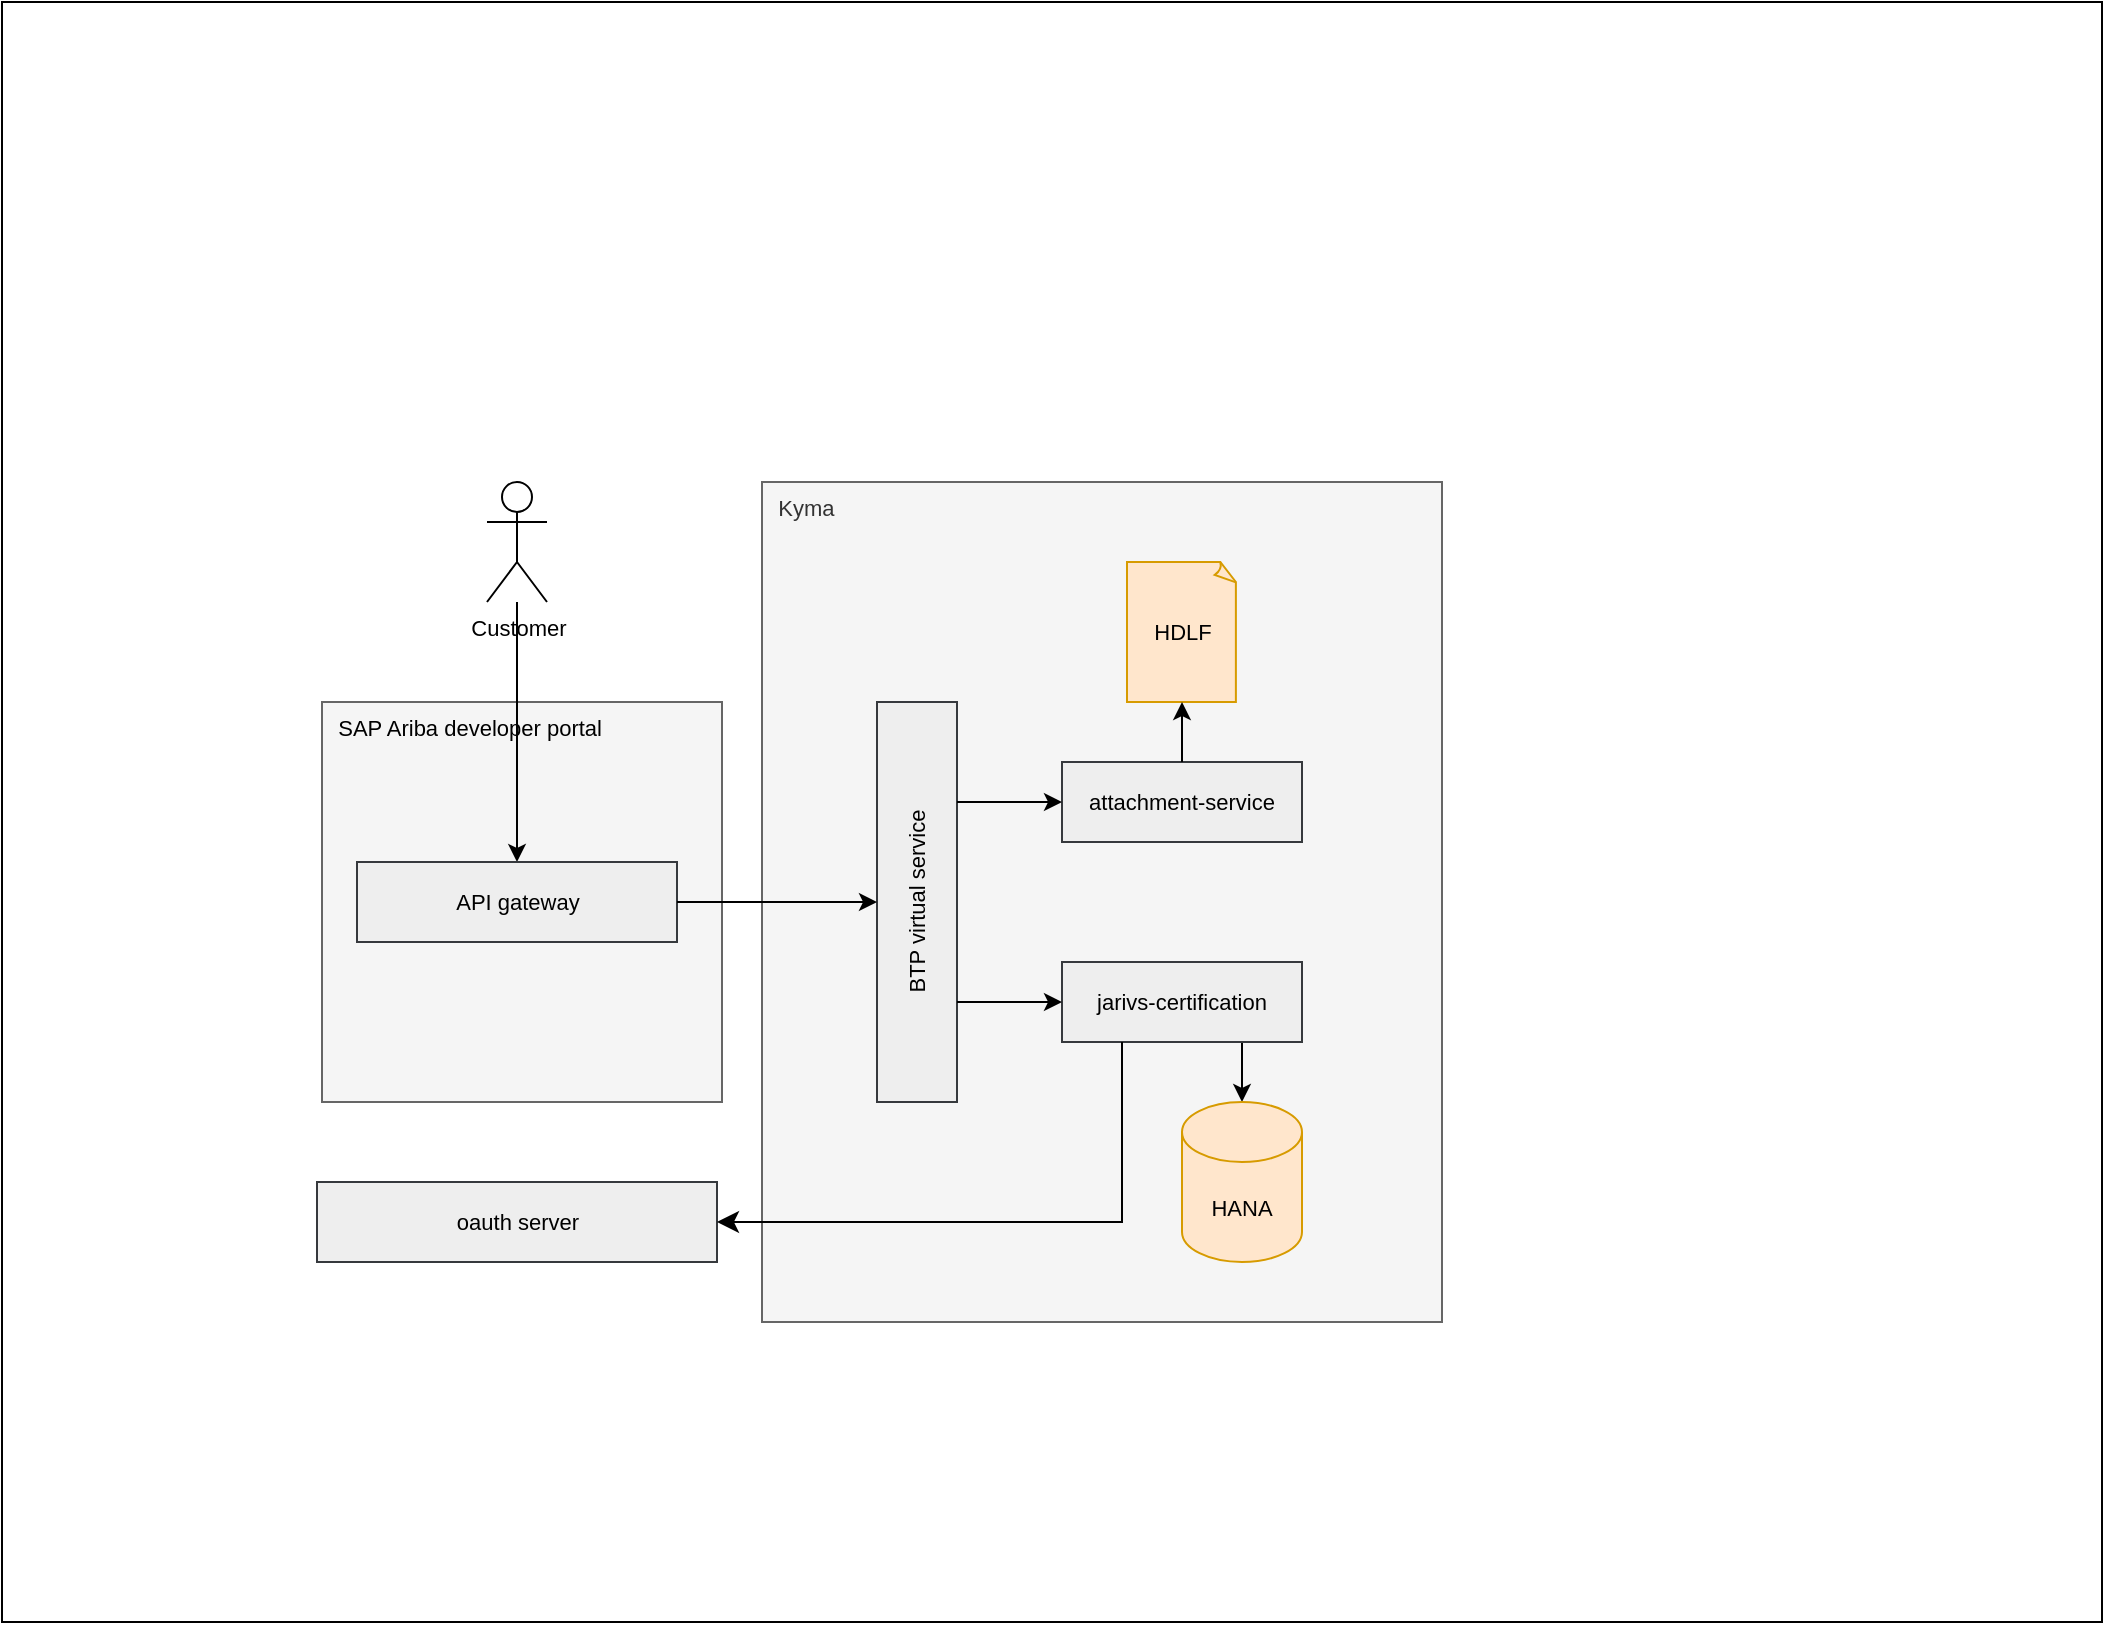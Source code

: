 <mxfile version="24.6.2" type="github" pages="3">
  <diagram name="Page-1" id="vyL-CtyDRpOXDLv7MlMt">
    <mxGraphModel dx="1005" dy="616" grid="1" gridSize="10" guides="1" tooltips="1" connect="1" arrows="1" fold="1" page="1" pageScale="1" pageWidth="827" pageHeight="1169" math="0" shadow="0">
      <root>
        <mxCell id="0" />
        <mxCell id="1" parent="0" />
        <mxCell id="iYAgd23QkWn7arQqlafB-11" value="" style="rounded=0;whiteSpace=wrap;html=1;fontSize=11;" parent="1" vertex="1">
          <mxGeometry x="20" y="20" width="1050" height="810" as="geometry" />
        </mxCell>
        <mxCell id="iYAgd23QkWn7arQqlafB-10" value="&lt;span style=&quot;color: rgb(0, 0, 0); text-align: center;&quot;&gt;&amp;nbsp; SAP Ariba developer portal&lt;/span&gt;" style="rounded=0;whiteSpace=wrap;html=1;fillColor=#f5f5f5;fontColor=#333333;strokeColor=#666666;fontSize=11;align=left;verticalAlign=top;" parent="1" vertex="1">
          <mxGeometry x="180" y="370" width="200" height="200" as="geometry" />
        </mxCell>
        <mxCell id="iYAgd23QkWn7arQqlafB-9" value="&amp;nbsp; Kyma" style="rounded=0;whiteSpace=wrap;html=1;fillColor=#f5f5f5;fontColor=#333333;strokeColor=#666666;align=left;verticalAlign=top;fontSize=11;" parent="1" vertex="1">
          <mxGeometry x="400" y="260" width="340" height="420" as="geometry" />
        </mxCell>
        <mxCell id="-BITDbwhIyWiTn7qBVVS-2" value="BTP virtual service" style="rounded=0;whiteSpace=wrap;html=1;fillColor=#eeeeee;strokeColor=#36393d;rotation=-90;fontSize=11;" parent="1" vertex="1">
          <mxGeometry x="377.5" y="450" width="200" height="40" as="geometry" />
        </mxCell>
        <mxCell id="qJoDDVtYu1-aOHiZJFxF-1" style="edgeStyle=orthogonalEdgeStyle;rounded=0;orthogonalLoop=1;jettySize=auto;html=1;exitX=0.75;exitY=1;exitDx=0;exitDy=0;" edge="1" parent="1" source="-BITDbwhIyWiTn7qBVVS-3" target="-BITDbwhIyWiTn7qBVVS-4">
          <mxGeometry relative="1" as="geometry" />
        </mxCell>
        <mxCell id="-BITDbwhIyWiTn7qBVVS-3" value="jarivs-certification" style="rounded=0;whiteSpace=wrap;html=1;fillColor=#eeeeee;strokeColor=#36393d;fontSize=11;" parent="1" vertex="1">
          <mxGeometry x="550" y="500" width="120" height="40" as="geometry" />
        </mxCell>
        <mxCell id="-BITDbwhIyWiTn7qBVVS-4" value="HANA" style="shape=cylinder3;whiteSpace=wrap;html=1;boundedLbl=1;backgroundOutline=1;size=15;fillColor=#ffe6cc;strokeColor=#d79b00;fontSize=11;" parent="1" vertex="1">
          <mxGeometry x="610" y="570" width="60" height="80" as="geometry" />
        </mxCell>
        <mxCell id="-BITDbwhIyWiTn7qBVVS-5" value="Customer" style="shape=umlActor;verticalLabelPosition=bottom;verticalAlign=top;html=1;outlineConnect=0;fontSize=11;" parent="1" vertex="1">
          <mxGeometry x="262.5" y="260" width="30" height="60" as="geometry" />
        </mxCell>
        <mxCell id="-BITDbwhIyWiTn7qBVVS-7" value="attachment-service" style="rounded=0;whiteSpace=wrap;html=1;fillColor=#eeeeee;strokeColor=#36393d;fontSize=11;" parent="1" vertex="1">
          <mxGeometry x="550" y="400" width="120" height="40" as="geometry" />
        </mxCell>
        <mxCell id="iYAgd23QkWn7arQqlafB-6" value="HDLF" style="whiteSpace=wrap;html=1;shape=mxgraph.basic.document;fillColor=#ffe6cc;strokeColor=#d79b00;fontSize=11;" parent="1" vertex="1">
          <mxGeometry x="582.5" y="300" width="55" height="70" as="geometry" />
        </mxCell>
        <mxCell id="iYAgd23QkWn7arQqlafB-17" value="" style="endArrow=classic;html=1;rounded=0;exitX=0.5;exitY=0;exitDx=0;exitDy=0;entryX=0.5;entryY=1;entryDx=0;entryDy=0;entryPerimeter=0;fontSize=11;" parent="1" source="-BITDbwhIyWiTn7qBVVS-7" target="iYAgd23QkWn7arQqlafB-6" edge="1">
          <mxGeometry width="50" height="50" relative="1" as="geometry">
            <mxPoint x="880" y="390" as="sourcePoint" />
            <mxPoint x="930" y="340" as="targetPoint" />
          </mxGeometry>
        </mxCell>
        <mxCell id="Pi9CclOTfzIl4nDfd27X-1" value="" style="endArrow=classic;html=1;rounded=0;entryX=0.5;entryY=0;entryDx=0;entryDy=0;fontSize=11;" parent="1" source="-BITDbwhIyWiTn7qBVVS-5" target="dCfUK8AHXp1IfA5q_SpH-2" edge="1">
          <mxGeometry width="50" height="50" relative="1" as="geometry">
            <mxPoint x="265" y="300" as="sourcePoint" />
            <mxPoint x="310" y="320" as="targetPoint" />
          </mxGeometry>
        </mxCell>
        <mxCell id="FEg7Aq-mBTjCcV6Ur3Fm-6" value="oauth server" style="rounded=0;whiteSpace=wrap;html=1;fillColor=#eeeeee;strokeColor=#36393d;fontSize=11;" parent="1" vertex="1">
          <mxGeometry x="177.5" y="610" width="200" height="40" as="geometry" />
        </mxCell>
        <mxCell id="FEg7Aq-mBTjCcV6Ur3Fm-7" value="" style="endArrow=classic;html=1;rounded=0;endSize=8;startSize=8;exitX=0.25;exitY=1;exitDx=0;exitDy=0;entryX=1;entryY=0.5;entryDx=0;entryDy=0;fontSize=11;edgeStyle=orthogonalEdgeStyle;" parent="1" source="-BITDbwhIyWiTn7qBVVS-3" target="FEg7Aq-mBTjCcV6Ur3Fm-6" edge="1">
          <mxGeometry width="50" height="50" relative="1" as="geometry">
            <mxPoint x="579" y="570" as="sourcePoint" />
            <mxPoint x="540" y="610" as="targetPoint" />
          </mxGeometry>
        </mxCell>
        <mxCell id="FEg7Aq-mBTjCcV6Ur3Fm-9" value="" style="endArrow=classic;html=1;rounded=0;exitX=0.25;exitY=1;exitDx=0;exitDy=0;entryX=0;entryY=0.5;entryDx=0;entryDy=0;fontSize=11;" parent="1" source="-BITDbwhIyWiTn7qBVVS-2" target="-BITDbwhIyWiTn7qBVVS-3" edge="1">
          <mxGeometry width="50" height="50" relative="1" as="geometry">
            <mxPoint x="639" y="520" as="sourcePoint" />
            <mxPoint x="630" y="460" as="targetPoint" />
          </mxGeometry>
        </mxCell>
        <mxCell id="FEg7Aq-mBTjCcV6Ur3Fm-10" value="" style="endArrow=classic;html=1;rounded=0;exitX=0.75;exitY=1;exitDx=0;exitDy=0;fontSize=11;" parent="1" source="-BITDbwhIyWiTn7qBVVS-2" target="-BITDbwhIyWiTn7qBVVS-7" edge="1">
          <mxGeometry width="50" height="50" relative="1" as="geometry">
            <mxPoint x="639" y="420" as="sourcePoint" />
            <mxPoint x="710" y="360" as="targetPoint" />
          </mxGeometry>
        </mxCell>
        <mxCell id="dCfUK8AHXp1IfA5q_SpH-2" value="API gateway" style="rounded=0;whiteSpace=wrap;html=1;fillColor=#eeeeee;strokeColor=#36393d;fontSize=11;" parent="1" vertex="1">
          <mxGeometry x="197.5" y="450" width="160" height="40" as="geometry" />
        </mxCell>
        <mxCell id="dCfUK8AHXp1IfA5q_SpH-6" value="" style="endArrow=classic;html=1;rounded=0;exitX=1;exitY=0.5;exitDx=0;exitDy=0;entryX=0.5;entryY=0;entryDx=0;entryDy=0;" parent="1" source="dCfUK8AHXp1IfA5q_SpH-2" target="-BITDbwhIyWiTn7qBVVS-2" edge="1">
          <mxGeometry width="50" height="50" relative="1" as="geometry">
            <mxPoint x="380" y="500" as="sourcePoint" />
            <mxPoint x="430" y="450" as="targetPoint" />
          </mxGeometry>
        </mxCell>
      </root>
    </mxGraphModel>
  </diagram>
  <diagram name="Copy of Page-1" id="wGHhBU93DvoVCCRWPVvp">
    <mxGraphModel dx="1728" dy="934" grid="1" gridSize="10" guides="1" tooltips="1" connect="1" arrows="1" fold="1" page="1" pageScale="1" pageWidth="827" pageHeight="1169" math="0" shadow="0">
      <root>
        <mxCell id="bmt3lesXKAqN0z4ecAu0-0" />
        <mxCell id="bmt3lesXKAqN0z4ecAu0-1" parent="bmt3lesXKAqN0z4ecAu0-0" />
        <mxCell id="kiPq1xia5FMM7EdLoJyo-20" value="&amp;nbsp; Phase 2" style="rounded=0;whiteSpace=wrap;html=1;align=left;verticalAlign=top;" vertex="1" parent="bmt3lesXKAqN0z4ecAu0-1">
          <mxGeometry x="40" y="790" width="1120" height="760" as="geometry" />
        </mxCell>
        <mxCell id="kiPq1xia5FMM7EdLoJyo-19" value="" style="rounded=0;whiteSpace=wrap;html=1;dashed=1;dashPattern=8 8;" vertex="1" parent="bmt3lesXKAqN0z4ecAu0-1">
          <mxGeometry x="420" y="850" width="560" height="600" as="geometry" />
        </mxCell>
        <mxCell id="bmt3lesXKAqN0z4ecAu0-2" value="&amp;nbsp; Phase 1" style="rounded=0;whiteSpace=wrap;html=1;fontSize=11;align=left;verticalAlign=top;" vertex="1" parent="bmt3lesXKAqN0z4ecAu0-1">
          <mxGeometry x="40" y="60" width="1050" height="620" as="geometry" />
        </mxCell>
        <mxCell id="bmt3lesXKAqN0z4ecAu0-3" value="" style="rounded=0;whiteSpace=wrap;html=1;fillColor=#f5f5f5;fontColor=#333333;strokeColor=#666666;dashed=1;dashPattern=8 8;fontSize=11;" vertex="1" parent="bmt3lesXKAqN0z4ecAu0-1">
          <mxGeometry x="180" y="230" width="195" height="230" as="geometry" />
        </mxCell>
        <mxCell id="bmt3lesXKAqN0z4ecAu0-4" value="&amp;nbsp; GEN1" style="rounded=0;whiteSpace=wrap;html=1;fillColor=#f5f5f5;fontColor=#333333;strokeColor=#666666;align=left;verticalAlign=top;fontSize=11;" vertex="1" parent="bmt3lesXKAqN0z4ecAu0-1">
          <mxGeometry x="400" y="130" width="450" height="430" as="geometry" />
        </mxCell>
        <mxCell id="bmt3lesXKAqN0z4ecAu0-5" value="SAP Ariba developer portal" style="rounded=0;whiteSpace=wrap;html=1;fillColor=#eeeeee;strokeColor=#36393d;fontSize=11;" vertex="1" parent="bmt3lesXKAqN0z4ecAu0-1">
          <mxGeometry x="220" y="270" width="120" height="40" as="geometry" />
        </mxCell>
        <mxCell id="bmt3lesXKAqN0z4ecAu0-8" value="HANA" style="shape=cylinder3;whiteSpace=wrap;html=1;boundedLbl=1;backgroundOutline=1;size=15;fillColor=#ffe6cc;strokeColor=#d79b00;fontSize=11;" vertex="1" parent="bmt3lesXKAqN0z4ecAu0-1">
          <mxGeometry x="710" y="350" width="60" height="80" as="geometry" />
        </mxCell>
        <mxCell id="bmt3lesXKAqN0z4ecAu0-9" value="Customer" style="shape=umlActor;verticalLabelPosition=bottom;verticalAlign=top;html=1;outlineConnect=0;fontSize=11;" vertex="1" parent="bmt3lesXKAqN0z4ecAu0-1">
          <mxGeometry x="262.5" y="120" width="30" height="60" as="geometry" />
        </mxCell>
        <mxCell id="bmt3lesXKAqN0z4ecAu0-10" value="SAP API portal" style="rounded=0;whiteSpace=wrap;html=1;fillColor=#eeeeee;strokeColor=#36393d;fontSize=11;" vertex="1" parent="bmt3lesXKAqN0z4ecAu0-1">
          <mxGeometry x="220" y="370" width="120" height="40" as="geometry" />
        </mxCell>
        <mxCell id="bmt3lesXKAqN0z4ecAu0-12" value="AN" style="rounded=0;whiteSpace=wrap;html=1;fillColor=#dae8fc;strokeColor=#6c8ebf;rotation=0;fontSize=11;" vertex="1" parent="bmt3lesXKAqN0z4ecAu0-1">
          <mxGeometry x="520" y="240" width="120" height="200" as="geometry" />
        </mxCell>
        <mxCell id="bmt3lesXKAqN0z4ecAu0-13" value="NFS" style="whiteSpace=wrap;html=1;shape=mxgraph.basic.document;fillColor=#ffe6cc;strokeColor=#d79b00;fontSize=11;" vertex="1" parent="bmt3lesXKAqN0z4ecAu0-1">
          <mxGeometry x="715" y="255" width="55" height="70" as="geometry" />
        </mxCell>
        <mxCell id="bmt3lesXKAqN0z4ecAu0-14" value="" style="endArrow=classic;html=1;rounded=0;exitX=1;exitY=0.5;exitDx=0;exitDy=0;entryX=0;entryY=0.25;entryDx=0;entryDy=0;fontSize=11;" edge="1" parent="bmt3lesXKAqN0z4ecAu0-1" source="bmt3lesXKAqN0z4ecAu0-5" target="bmt3lesXKAqN0z4ecAu0-12">
          <mxGeometry width="50" height="50" relative="1" as="geometry">
            <mxPoint x="380" y="310" as="sourcePoint" />
            <mxPoint x="444" y="290" as="targetPoint" />
          </mxGeometry>
        </mxCell>
        <mxCell id="bmt3lesXKAqN0z4ecAu0-15" value="" style="endArrow=classic;html=1;rounded=0;exitX=1;exitY=0.5;exitDx=0;exitDy=0;entryX=0;entryY=0.75;entryDx=0;entryDy=0;fontSize=11;" edge="1" parent="bmt3lesXKAqN0z4ecAu0-1" source="bmt3lesXKAqN0z4ecAu0-10" target="bmt3lesXKAqN0z4ecAu0-12">
          <mxGeometry width="50" height="50" relative="1" as="geometry">
            <mxPoint x="370" y="430" as="sourcePoint" />
            <mxPoint x="444" y="390" as="targetPoint" />
          </mxGeometry>
        </mxCell>
        <mxCell id="bmt3lesXKAqN0z4ecAu0-17" value="" style="endArrow=classic;html=1;rounded=0;exitX=1;exitY=0.25;exitDx=0;exitDy=0;entryX=0;entryY=0.5;entryDx=0;entryDy=0;entryPerimeter=0;fontSize=11;" edge="1" parent="bmt3lesXKAqN0z4ecAu0-1" source="bmt3lesXKAqN0z4ecAu0-12" target="bmt3lesXKAqN0z4ecAu0-13">
          <mxGeometry width="50" height="50" relative="1" as="geometry">
            <mxPoint x="745" y="410" as="sourcePoint" />
            <mxPoint x="850" y="430" as="targetPoint" />
          </mxGeometry>
        </mxCell>
        <mxCell id="bmt3lesXKAqN0z4ecAu0-19" value="" style="endArrow=classic;html=1;rounded=0;entryX=0.5;entryY=0;entryDx=0;entryDy=0;fontSize=11;" edge="1" parent="bmt3lesXKAqN0z4ecAu0-1" source="bmt3lesXKAqN0z4ecAu0-9" target="bmt3lesXKAqN0z4ecAu0-3">
          <mxGeometry width="50" height="50" relative="1" as="geometry">
            <mxPoint x="265" y="170" as="sourcePoint" />
            <mxPoint x="310" y="190" as="targetPoint" />
          </mxGeometry>
        </mxCell>
        <mxCell id="bmt3lesXKAqN0z4ecAu0-20" value="oauth server" style="rounded=0;whiteSpace=wrap;html=1;fillColor=#eeeeee;strokeColor=#36393d;fontSize=11;" vertex="1" parent="bmt3lesXKAqN0z4ecAu0-1">
          <mxGeometry x="217.5" y="480" width="120" height="40" as="geometry" />
        </mxCell>
        <mxCell id="bmt3lesXKAqN0z4ecAu0-21" value="" style="edgeStyle=segmentEdgeStyle;endArrow=classic;html=1;curved=0;rounded=0;endSize=8;startSize=8;exitX=0.5;exitY=1;exitDx=0;exitDy=0;entryX=1;entryY=0.5;entryDx=0;entryDy=0;fontSize=11;" edge="1" parent="bmt3lesXKAqN0z4ecAu0-1" source="bmt3lesXKAqN0z4ecAu0-12" target="bmt3lesXKAqN0z4ecAu0-20">
          <mxGeometry width="50" height="50" relative="1" as="geometry">
            <mxPoint x="490" y="530" as="sourcePoint" />
            <mxPoint x="540" y="480" as="targetPoint" />
            <Array as="points">
              <mxPoint x="580" y="500" />
            </Array>
          </mxGeometry>
        </mxCell>
        <mxCell id="bmt3lesXKAqN0z4ecAu0-22" value="" style="endArrow=classic;html=1;rounded=0;fontSize=11;" edge="1" parent="bmt3lesXKAqN0z4ecAu0-1">
          <mxGeometry width="50" height="50" relative="1" as="geometry">
            <mxPoint x="277.45" y="440" as="sourcePoint" />
            <mxPoint x="277.14" y="480" as="targetPoint" />
          </mxGeometry>
        </mxCell>
        <mxCell id="bmt3lesXKAqN0z4ecAu0-23" value="" style="endArrow=classic;html=1;rounded=0;exitX=1;exitY=0.75;exitDx=0;exitDy=0;entryX=0;entryY=0.5;entryDx=0;entryDy=0;fontSize=11;entryPerimeter=0;" edge="1" parent="bmt3lesXKAqN0z4ecAu0-1" source="bmt3lesXKAqN0z4ecAu0-12" target="bmt3lesXKAqN0z4ecAu0-8">
          <mxGeometry width="50" height="50" relative="1" as="geometry">
            <mxPoint x="580" y="380" as="sourcePoint" />
            <mxPoint x="685" y="390" as="targetPoint" />
          </mxGeometry>
        </mxCell>
        <mxCell id="kiPq1xia5FMM7EdLoJyo-1" value="" style="rounded=0;whiteSpace=wrap;html=1;fillColor=#f5f5f5;fontColor=#333333;strokeColor=#666666;dashed=1;dashPattern=8 8;fontSize=11;" vertex="1" parent="bmt3lesXKAqN0z4ecAu0-1">
          <mxGeometry x="180" y="1050" width="195" height="230" as="geometry" />
        </mxCell>
        <mxCell id="kiPq1xia5FMM7EdLoJyo-2" value="GEN1" style="rounded=0;whiteSpace=wrap;html=1;fillColor=#f5f5f5;fontColor=#333333;strokeColor=#666666;align=left;verticalAlign=top;fontSize=11;" vertex="1" parent="bmt3lesXKAqN0z4ecAu0-1">
          <mxGeometry x="470" y="1070" width="450" height="330" as="geometry" />
        </mxCell>
        <mxCell id="kiPq1xia5FMM7EdLoJyo-3" value="SAP Ariba developer portal" style="rounded=0;whiteSpace=wrap;html=1;fillColor=#eeeeee;strokeColor=#36393d;fontSize=11;" vertex="1" parent="bmt3lesXKAqN0z4ecAu0-1">
          <mxGeometry x="220" y="1090" width="120" height="40" as="geometry" />
        </mxCell>
        <mxCell id="kiPq1xia5FMM7EdLoJyo-4" value="HANA" style="shape=cylinder3;whiteSpace=wrap;html=1;boundedLbl=1;backgroundOutline=1;size=15;fillColor=#ffe6cc;strokeColor=#d79b00;fontSize=11;" vertex="1" parent="bmt3lesXKAqN0z4ecAu0-1">
          <mxGeometry x="740" y="1245" width="60" height="80" as="geometry" />
        </mxCell>
        <mxCell id="kiPq1xia5FMM7EdLoJyo-5" value="Customer" style="shape=umlActor;verticalLabelPosition=bottom;verticalAlign=top;html=1;outlineConnect=0;fontSize=11;" vertex="1" parent="bmt3lesXKAqN0z4ecAu0-1">
          <mxGeometry x="262.5" y="940" width="30" height="60" as="geometry" />
        </mxCell>
        <mxCell id="kiPq1xia5FMM7EdLoJyo-6" value="SAP API portal" style="rounded=0;whiteSpace=wrap;html=1;fillColor=#eeeeee;strokeColor=#36393d;fontSize=11;" vertex="1" parent="bmt3lesXKAqN0z4ecAu0-1">
          <mxGeometry x="220" y="1190" width="120" height="40" as="geometry" />
        </mxCell>
        <mxCell id="kiPq1xia5FMM7EdLoJyo-7" value="AN" style="rounded=0;whiteSpace=wrap;html=1;fillColor=#dae8fc;strokeColor=#6c8ebf;rotation=0;fontSize=11;" vertex="1" parent="bmt3lesXKAqN0z4ecAu0-1">
          <mxGeometry x="575" y="1135" width="120" height="200" as="geometry" />
        </mxCell>
        <mxCell id="kiPq1xia5FMM7EdLoJyo-8" value="NFS" style="whiteSpace=wrap;html=1;shape=mxgraph.basic.document;fillColor=#ffe6cc;strokeColor=#d79b00;fontSize=11;" vertex="1" parent="bmt3lesXKAqN0z4ecAu0-1">
          <mxGeometry x="740" y="1150" width="55" height="70" as="geometry" />
        </mxCell>
        <mxCell id="kiPq1xia5FMM7EdLoJyo-9" value="" style="endArrow=classic;html=1;rounded=0;exitX=1;exitY=0.5;exitDx=0;exitDy=0;fontSize=11;" edge="1" parent="bmt3lesXKAqN0z4ecAu0-1" source="kiPq1xia5FMM7EdLoJyo-3">
          <mxGeometry width="50" height="50" relative="1" as="geometry">
            <mxPoint x="380" y="1130" as="sourcePoint" />
            <mxPoint x="440" y="1110" as="targetPoint" />
          </mxGeometry>
        </mxCell>
        <mxCell id="kiPq1xia5FMM7EdLoJyo-10" value="" style="endArrow=classic;html=1;rounded=0;exitX=1;exitY=0.5;exitDx=0;exitDy=0;fontSize=11;" edge="1" parent="bmt3lesXKAqN0z4ecAu0-1" source="kiPq1xia5FMM7EdLoJyo-6">
          <mxGeometry width="50" height="50" relative="1" as="geometry">
            <mxPoint x="370" y="1250" as="sourcePoint" />
            <mxPoint x="450" y="1210" as="targetPoint" />
          </mxGeometry>
        </mxCell>
        <mxCell id="kiPq1xia5FMM7EdLoJyo-11" value="" style="endArrow=classic;html=1;rounded=0;exitX=1;exitY=0.25;exitDx=0;exitDy=0;entryX=0;entryY=0.5;entryDx=0;entryDy=0;entryPerimeter=0;fontSize=11;" edge="1" parent="bmt3lesXKAqN0z4ecAu0-1" source="kiPq1xia5FMM7EdLoJyo-7" target="kiPq1xia5FMM7EdLoJyo-8">
          <mxGeometry width="50" height="50" relative="1" as="geometry">
            <mxPoint x="815" y="1230" as="sourcePoint" />
            <mxPoint x="920" y="1250" as="targetPoint" />
          </mxGeometry>
        </mxCell>
        <mxCell id="kiPq1xia5FMM7EdLoJyo-12" value="" style="endArrow=classic;html=1;rounded=0;entryX=0.5;entryY=0;entryDx=0;entryDy=0;fontSize=11;" edge="1" parent="bmt3lesXKAqN0z4ecAu0-1" source="kiPq1xia5FMM7EdLoJyo-5" target="kiPq1xia5FMM7EdLoJyo-1">
          <mxGeometry width="50" height="50" relative="1" as="geometry">
            <mxPoint x="265" y="990" as="sourcePoint" />
            <mxPoint x="310" y="1010" as="targetPoint" />
          </mxGeometry>
        </mxCell>
        <mxCell id="kiPq1xia5FMM7EdLoJyo-13" value="oauth server" style="rounded=0;whiteSpace=wrap;html=1;fillColor=#eeeeee;strokeColor=#36393d;fontSize=11;" vertex="1" parent="bmt3lesXKAqN0z4ecAu0-1">
          <mxGeometry x="217.5" y="1300" width="120" height="40" as="geometry" />
        </mxCell>
        <mxCell id="kiPq1xia5FMM7EdLoJyo-14" value="" style="edgeStyle=segmentEdgeStyle;endArrow=classic;html=1;curved=0;rounded=0;endSize=8;startSize=8;exitX=0;exitY=0.75;exitDx=0;exitDy=0;entryX=1;entryY=0.5;entryDx=0;entryDy=0;fontSize=11;" edge="1" parent="bmt3lesXKAqN0z4ecAu0-1" source="kiPq1xia5FMM7EdLoJyo-7" target="kiPq1xia5FMM7EdLoJyo-13">
          <mxGeometry width="50" height="50" relative="1" as="geometry">
            <mxPoint x="490" y="1350" as="sourcePoint" />
            <mxPoint x="540" y="1300" as="targetPoint" />
            <Array as="points">
              <mxPoint x="575" y="1320" />
            </Array>
          </mxGeometry>
        </mxCell>
        <mxCell id="kiPq1xia5FMM7EdLoJyo-15" value="" style="endArrow=classic;html=1;rounded=0;fontSize=11;" edge="1" parent="bmt3lesXKAqN0z4ecAu0-1">
          <mxGeometry width="50" height="50" relative="1" as="geometry">
            <mxPoint x="277.45" y="1260" as="sourcePoint" />
            <mxPoint x="277.14" y="1300" as="targetPoint" />
          </mxGeometry>
        </mxCell>
        <mxCell id="kiPq1xia5FMM7EdLoJyo-16" value="" style="endArrow=classic;html=1;rounded=0;exitX=1;exitY=0.75;exitDx=0;exitDy=0;entryX=0;entryY=0.5;entryDx=0;entryDy=0;fontSize=11;entryPerimeter=0;" edge="1" parent="bmt3lesXKAqN0z4ecAu0-1" source="kiPq1xia5FMM7EdLoJyo-7" target="kiPq1xia5FMM7EdLoJyo-4">
          <mxGeometry width="50" height="50" relative="1" as="geometry">
            <mxPoint x="650" y="1200" as="sourcePoint" />
            <mxPoint x="755" y="1210" as="targetPoint" />
          </mxGeometry>
        </mxCell>
        <mxCell id="kiPq1xia5FMM7EdLoJyo-17" value="Cobalt" style="rounded=0;whiteSpace=wrap;html=1;fillColor=#f5f5f5;fontColor=#333333;strokeColor=#666666;align=left;verticalAlign=top;fontSize=11;" vertex="1" parent="bmt3lesXKAqN0z4ecAu0-1">
          <mxGeometry x="470" y="930" width="450" height="120" as="geometry" />
        </mxCell>
        <mxCell id="kiPq1xia5FMM7EdLoJyo-18" value="certification service" style="rounded=0;whiteSpace=wrap;html=1;fillColor=#dae8fc;strokeColor=#6c8ebf;rotation=0;fontSize=11;" vertex="1" parent="bmt3lesXKAqN0z4ecAu0-1">
          <mxGeometry x="580" y="960" width="120" height="75" as="geometry" />
        </mxCell>
      </root>
    </mxGraphModel>
  </diagram>
  <diagram id="VYW44CkrRMvEXJsg390w" name="Page-2">
    <mxGraphModel grid="1" page="1" gridSize="10" guides="1" tooltips="1" connect="1" arrows="1" fold="1" pageScale="1" pageWidth="827" pageHeight="1169" math="0" shadow="0">
      <root>
        <mxCell id="0" />
        <mxCell id="1" parent="0" />
      </root>
    </mxGraphModel>
  </diagram>
</mxfile>
